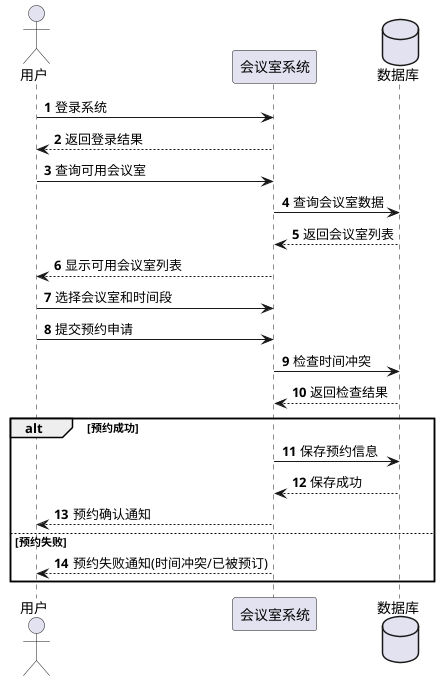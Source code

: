 @startuml 用户申请会议室流程图

autonumber

actor 用户 as User
participant "会议室系统" as System
database "数据库" as DB

User -> System: 登录系统
System --> User: 返回登录结果

User -> System: 查询可用会议室
System -> DB: 查询会议室数据
DB --> System: 返回会议室列表
System --> User: 显示可用会议室列表

User -> System: 选择会议室和时间段
User -> System: 提交预约申请
System -> DB: 检查时间冲突
DB --> System: 返回检查结果

alt 预约成功
    System -> DB: 保存预约信息
    DB --> System: 保存成功
    System --> User: 预约确认通知
else 预约失败
    System --> User: 预约失败通知(时间冲突/已被预订)
end

@enduml
